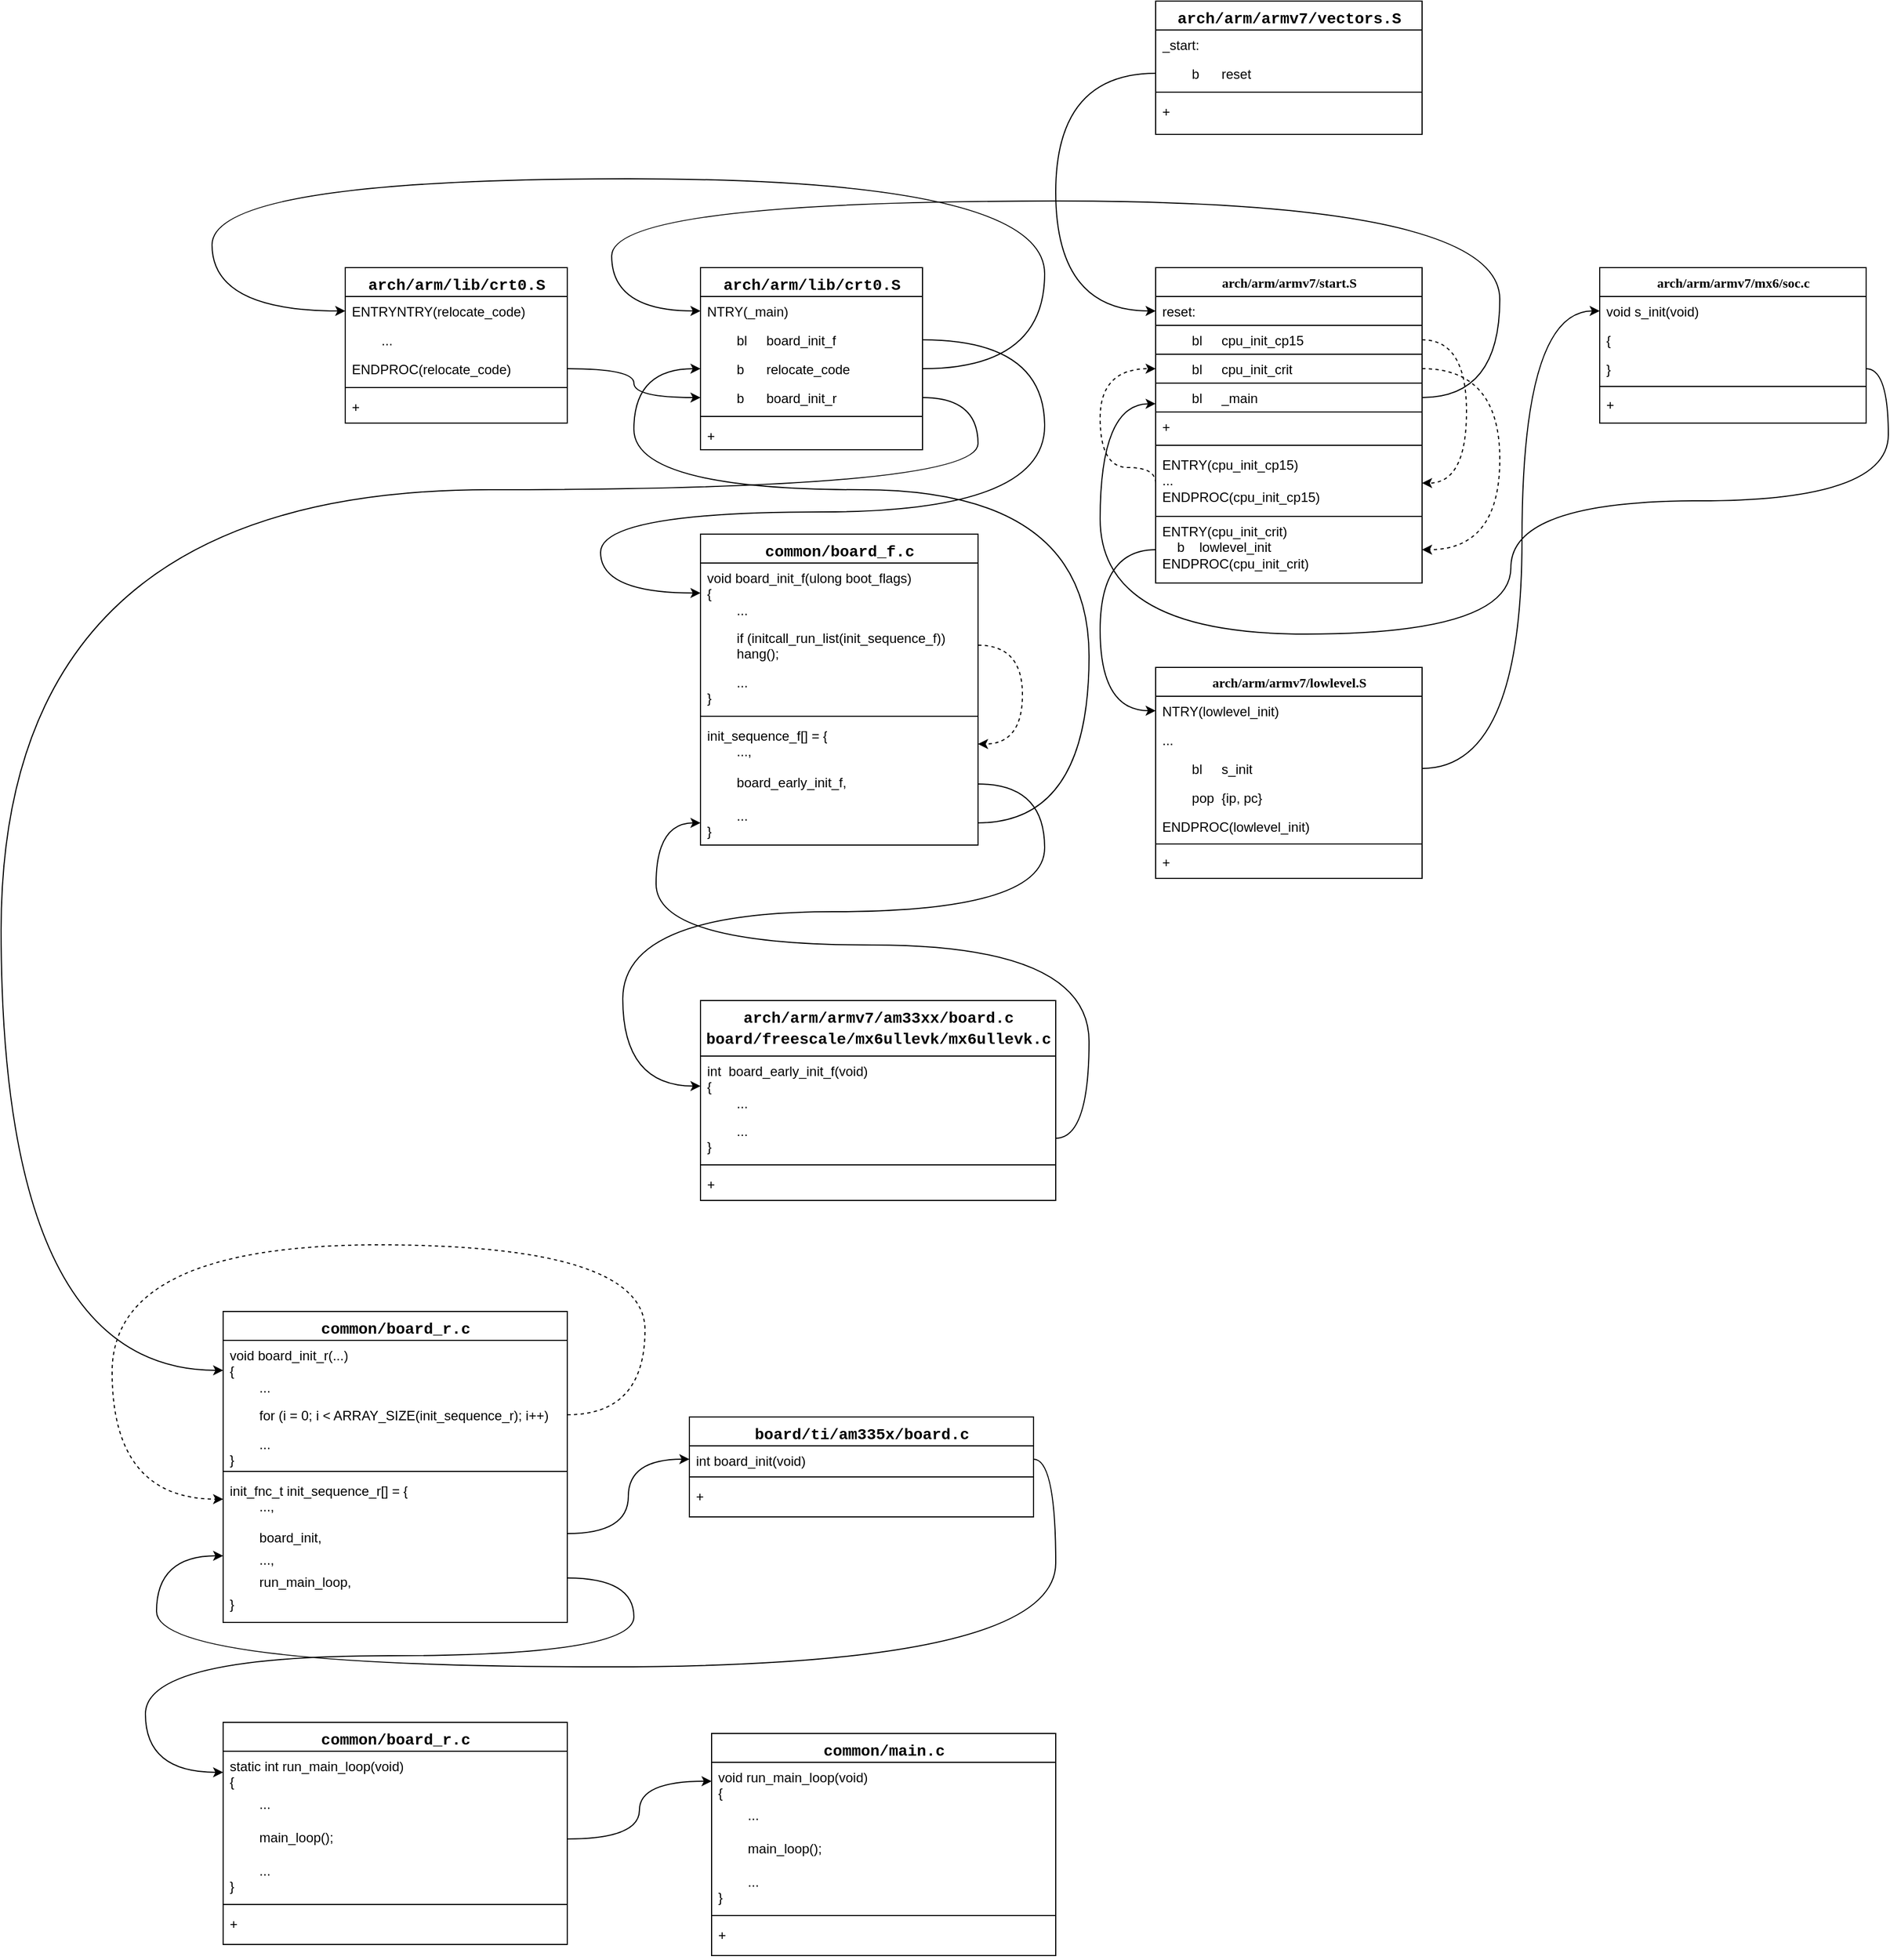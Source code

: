 <mxfile version="21.7.5" type="device">
  <diagram name="Page-1" id="9f46799a-70d6-7492-0946-bef42562c5a5">
    <mxGraphModel dx="4589" dy="3201" grid="1" gridSize="10" guides="1" tooltips="1" connect="1" arrows="1" fold="1" page="1" pageScale="1" pageWidth="1100" pageHeight="850" background="none" math="0" shadow="0">
      <root>
        <mxCell id="0" />
        <mxCell id="1" parent="0" />
        <mxCell id="78961159f06e98e8-17" value="&lt;div style=&quot;font-family: Consolas, &amp;quot;Courier New&amp;quot;, monospace; font-size: 14px; line-height: 19px;&quot;&gt;arch/arm/armv7/vectors.S&lt;br&gt;&lt;/div&gt;" style="swimlane;html=1;fontStyle=1;align=center;verticalAlign=top;childLayout=stackLayout;horizontal=1;startSize=26;horizontalStack=0;resizeParent=1;resizeLast=0;collapsible=1;marginBottom=0;swimlaneFillColor=#ffffff;rounded=0;shadow=0;comic=0;labelBackgroundColor=none;strokeWidth=1;fillColor=none;fontFamily=Verdana;fontSize=12" parent="1" vertex="1">
          <mxGeometry x="360" y="-200" width="240" height="120" as="geometry" />
        </mxCell>
        <mxCell id="78961159f06e98e8-21" value="&lt;span style=&quot;background-color: initial;&quot;&gt;_start:&lt;/span&gt;" style="text;html=1;strokeColor=none;fillColor=none;align=left;verticalAlign=top;spacingLeft=4;spacingRight=4;whiteSpace=wrap;overflow=hidden;rotatable=0;points=[[0,0.5],[1,0.5]];portConstraint=eastwest;" parent="78961159f06e98e8-17" vertex="1">
          <mxGeometry y="26" width="240" height="26" as="geometry" />
        </mxCell>
        <mxCell id="OkIVPzGSCBzqOPv4i_zc-1" value="&lt;span style=&quot;white-space: pre;&quot;&gt;&#x9;&lt;/span&gt;b&lt;span style=&quot;white-space: pre;&quot;&gt;&#x9;&lt;/span&gt;reset" style="text;html=1;strokeColor=none;fillColor=none;align=left;verticalAlign=top;spacingLeft=4;spacingRight=4;whiteSpace=wrap;overflow=hidden;rotatable=0;points=[[0,0.5],[1,0.5]];portConstraint=eastwest;" vertex="1" parent="78961159f06e98e8-17">
          <mxGeometry y="52" width="240" height="26" as="geometry" />
        </mxCell>
        <mxCell id="78961159f06e98e8-19" value="" style="line;html=1;strokeWidth=1;fillColor=none;align=left;verticalAlign=middle;spacingTop=-1;spacingLeft=3;spacingRight=3;rotatable=0;labelPosition=right;points=[];portConstraint=eastwest;" parent="78961159f06e98e8-17" vertex="1">
          <mxGeometry y="78" width="240" height="8" as="geometry" />
        </mxCell>
        <mxCell id="78961159f06e98e8-20" value="+" style="text;html=1;strokeColor=none;fillColor=none;align=left;verticalAlign=top;spacingLeft=4;spacingRight=4;whiteSpace=wrap;overflow=hidden;rotatable=0;points=[[0,0.5],[1,0.5]];portConstraint=eastwest;" parent="78961159f06e98e8-17" vertex="1">
          <mxGeometry y="86" width="240" height="26" as="geometry" />
        </mxCell>
        <mxCell id="78961159f06e98e8-30" value="arch/arm/armv7/start.S" style="swimlane;html=1;fontStyle=1;align=center;verticalAlign=top;childLayout=stackLayout;horizontal=1;startSize=26;horizontalStack=0;resizeParent=1;resizeLast=0;collapsible=1;marginBottom=0;swimlaneFillColor=#ffffff;rounded=0;shadow=0;comic=0;labelBackgroundColor=none;strokeWidth=1;fillColor=none;fontFamily=Verdana;fontSize=12" parent="1" vertex="1">
          <mxGeometry x="360" y="40" width="240" height="284" as="geometry" />
        </mxCell>
        <mxCell id="78961159f06e98e8-31" value="reset:" style="text;html=1;strokeColor=none;fillColor=none;align=left;verticalAlign=top;spacingLeft=4;spacingRight=4;whiteSpace=wrap;overflow=hidden;rotatable=0;points=[[0,0.5],[1,0.5]];portConstraint=eastwest;" parent="78961159f06e98e8-30" vertex="1">
          <mxGeometry y="26" width="240" height="26" as="geometry" />
        </mxCell>
        <mxCell id="OkIVPzGSCBzqOPv4i_zc-8" style="edgeStyle=orthogonalEdgeStyle;curved=1;rounded=0;orthogonalLoop=1;jettySize=auto;html=1;exitX=1;exitY=0.5;exitDx=0;exitDy=0;entryX=1;entryY=0.5;entryDx=0;entryDy=0;dashed=1;" edge="1" parent="78961159f06e98e8-30" source="78961159f06e98e8-32" target="78961159f06e98e8-39">
          <mxGeometry relative="1" as="geometry">
            <Array as="points">
              <mxPoint x="280" y="65" />
              <mxPoint x="280" y="194" />
            </Array>
          </mxGeometry>
        </mxCell>
        <mxCell id="78961159f06e98e8-32" value="&lt;span style=&quot;white-space: pre;&quot;&gt;&#x9;&lt;/span&gt;bl&lt;span style=&quot;white-space: pre;&quot;&gt;&#x9;&lt;/span&gt;cpu_init_cp15&lt;span style=&quot;&quot;&gt;&lt;span style=&quot;white-space: pre;&quot;&gt;&amp;nbsp;&amp;nbsp;&amp;nbsp;&amp;nbsp;&lt;/span&gt;&lt;/span&gt;&amp;nbsp; &amp;nbsp; " style="text;html=1;strokeColor=default;fillColor=none;align=left;verticalAlign=top;spacingLeft=4;spacingRight=4;whiteSpace=wrap;overflow=hidden;rotatable=0;points=[[0,0.5],[1,0.5]];portConstraint=eastwest;" parent="78961159f06e98e8-30" vertex="1">
          <mxGeometry y="52" width="240" height="26" as="geometry" />
        </mxCell>
        <mxCell id="OkIVPzGSCBzqOPv4i_zc-11" style="edgeStyle=orthogonalEdgeStyle;curved=1;rounded=0;orthogonalLoop=1;jettySize=auto;html=1;exitX=1;exitY=0.5;exitDx=0;exitDy=0;entryX=1;entryY=0.5;entryDx=0;entryDy=0;dashed=1;" edge="1" parent="78961159f06e98e8-30" source="78961159f06e98e8-33" target="78961159f06e98e8-40">
          <mxGeometry relative="1" as="geometry">
            <Array as="points">
              <mxPoint x="310" y="91" />
              <mxPoint x="310" y="254" />
            </Array>
          </mxGeometry>
        </mxCell>
        <mxCell id="78961159f06e98e8-33" value="&#x9;&lt;span style=&quot;white-space: pre;&quot;&gt;&#x9;&lt;/span&gt;bl&lt;span style=&quot;white-space: pre;&quot;&gt;&#x9;&lt;/span&gt;cpu_init_crit" style="text;html=1;strokeColor=default;fillColor=none;align=left;verticalAlign=top;spacingLeft=4;spacingRight=4;whiteSpace=wrap;overflow=hidden;rotatable=0;points=[[0,0.5],[1,0.5]];portConstraint=eastwest;" parent="78961159f06e98e8-30" vertex="1">
          <mxGeometry y="78" width="240" height="26" as="geometry" />
        </mxCell>
        <mxCell id="78961159f06e98e8-34" value="&lt;span style=&quot;white-space: pre;&quot;&gt;&#x9;&lt;/span&gt;bl&lt;span style=&quot;white-space: pre;&quot;&gt;&#x9;&lt;/span&gt;_main" style="text;html=1;strokeColor=default;fillColor=none;align=left;verticalAlign=top;spacingLeft=4;spacingRight=4;whiteSpace=wrap;overflow=hidden;rotatable=0;points=[[0,0.5],[1,0.5]];portConstraint=eastwest;" parent="78961159f06e98e8-30" vertex="1">
          <mxGeometry y="104" width="240" height="26" as="geometry" />
        </mxCell>
        <mxCell id="78961159f06e98e8-36" value="+&amp;nbsp;" style="text;html=1;strokeColor=none;fillColor=none;align=left;verticalAlign=top;spacingLeft=4;spacingRight=4;whiteSpace=wrap;overflow=hidden;rotatable=0;points=[[0,0.5],[1,0.5]];portConstraint=eastwest;" parent="78961159f06e98e8-30" vertex="1">
          <mxGeometry y="130" width="240" height="26" as="geometry" />
        </mxCell>
        <mxCell id="78961159f06e98e8-38" value="" style="line;html=1;strokeWidth=1;fillColor=none;align=left;verticalAlign=middle;spacingTop=-1;spacingLeft=3;spacingRight=3;rotatable=0;labelPosition=right;points=[];portConstraint=eastwest;" parent="78961159f06e98e8-30" vertex="1">
          <mxGeometry y="156" width="240" height="8" as="geometry" />
        </mxCell>
        <mxCell id="OkIVPzGSCBzqOPv4i_zc-10" style="edgeStyle=orthogonalEdgeStyle;curved=1;rounded=0;orthogonalLoop=1;jettySize=auto;html=1;entryX=0;entryY=0.5;entryDx=0;entryDy=0;dashed=1;exitX=0;exitY=0.5;exitDx=0;exitDy=0;" edge="1" parent="78961159f06e98e8-30" source="78961159f06e98e8-39" target="78961159f06e98e8-33">
          <mxGeometry relative="1" as="geometry">
            <Array as="points">
              <mxPoint y="180" />
              <mxPoint x="-50" y="180" />
              <mxPoint x="-50" y="91" />
            </Array>
          </mxGeometry>
        </mxCell>
        <mxCell id="78961159f06e98e8-39" value="ENTRY(cpu_init_cp15)&lt;br&gt;...&lt;br&gt;ENDPROC(cpu_init_cp15)" style="text;html=1;strokeColor=none;fillColor=none;align=left;verticalAlign=top;spacingLeft=4;spacingRight=4;whiteSpace=wrap;overflow=hidden;rotatable=0;points=[[0,0.5],[1,0.5]];portConstraint=eastwest;rounded=0;glass=0;shadow=0;" parent="78961159f06e98e8-30" vertex="1">
          <mxGeometry y="164" width="240" height="60" as="geometry" />
        </mxCell>
        <mxCell id="78961159f06e98e8-40" value="ENTRY(cpu_init_crit)&lt;br&gt;&lt;span style=&quot;&quot;&gt;&lt;span style=&quot;&quot;&gt;&amp;nbsp;&amp;nbsp;&amp;nbsp;&amp;nbsp;&lt;/span&gt;&lt;/span&gt;b&lt;span style=&quot;&quot;&gt;&lt;span style=&quot;&quot;&gt;&amp;nbsp;&amp;nbsp;&amp;nbsp;&amp;nbsp;&lt;/span&gt;&lt;/span&gt;lowlevel_init&lt;br style=&quot;border-color: var(--border-color);&quot;&gt;ENDPROC(cpu_init_crit)" style="text;html=1;strokeColor=default;fillColor=none;align=left;verticalAlign=top;spacingLeft=4;spacingRight=4;whiteSpace=wrap;overflow=hidden;rotatable=0;points=[[0,0.5],[1,0.5]];portConstraint=eastwest;" parent="78961159f06e98e8-30" vertex="1">
          <mxGeometry y="224" width="240" height="60" as="geometry" />
        </mxCell>
        <mxCell id="78961159f06e98e8-43" value="arch/arm/armv7/lowlevel.S" style="swimlane;html=1;fontStyle=1;align=center;verticalAlign=top;childLayout=stackLayout;horizontal=1;startSize=26;horizontalStack=0;resizeParent=1;resizeLast=0;collapsible=1;marginBottom=0;swimlaneFillColor=#ffffff;rounded=0;shadow=0;comic=0;labelBackgroundColor=none;strokeWidth=1;fillColor=none;fontFamily=Verdana;fontSize=12" parent="1" vertex="1">
          <mxGeometry x="360" y="400" width="240" height="190" as="geometry" />
        </mxCell>
        <mxCell id="78961159f06e98e8-45" value="NTRY(lowlevel_init)" style="text;html=1;strokeColor=none;fillColor=none;align=left;verticalAlign=top;spacingLeft=4;spacingRight=4;whiteSpace=wrap;overflow=hidden;rotatable=0;points=[[0,0.5],[1,0.5]];portConstraint=eastwest;" parent="78961159f06e98e8-43" vertex="1">
          <mxGeometry y="26" width="240" height="26" as="geometry" />
        </mxCell>
        <mxCell id="78961159f06e98e8-49" value="..." style="text;html=1;strokeColor=none;fillColor=none;align=left;verticalAlign=top;spacingLeft=4;spacingRight=4;whiteSpace=wrap;overflow=hidden;rotatable=0;points=[[0,0.5],[1,0.5]];portConstraint=eastwest;" parent="78961159f06e98e8-43" vertex="1">
          <mxGeometry y="52" width="240" height="26" as="geometry" />
        </mxCell>
        <mxCell id="OkIVPzGSCBzqOPv4i_zc-6" value="&lt;span style=&quot;white-space: pre;&quot;&gt;&#x9;&lt;/span&gt;bl&lt;span style=&quot;white-space: pre;&quot;&gt;&#x9;&lt;/span&gt;s_init" style="text;html=1;strokeColor=none;fillColor=none;align=left;verticalAlign=top;spacingLeft=4;spacingRight=4;whiteSpace=wrap;overflow=hidden;rotatable=0;points=[[0,0.5],[1,0.5]];portConstraint=eastwest;" vertex="1" parent="78961159f06e98e8-43">
          <mxGeometry y="78" width="240" height="26" as="geometry" />
        </mxCell>
        <mxCell id="OkIVPzGSCBzqOPv4i_zc-7" value="&lt;span style=&quot;white-space: pre;&quot;&gt;&#x9;&lt;/span&gt;pop&lt;span style=&quot;white-space: pre;&quot;&gt;&#x9;&lt;/span&gt;{ip, pc}" style="text;html=1;strokeColor=none;fillColor=none;align=left;verticalAlign=top;spacingLeft=4;spacingRight=4;whiteSpace=wrap;overflow=hidden;rotatable=0;points=[[0,0.5],[1,0.5]];portConstraint=eastwest;" vertex="1" parent="78961159f06e98e8-43">
          <mxGeometry y="104" width="240" height="26" as="geometry" />
        </mxCell>
        <mxCell id="78961159f06e98e8-50" value="ENDPROC(lowlevel_init)" style="text;html=1;strokeColor=none;fillColor=none;align=left;verticalAlign=top;spacingLeft=4;spacingRight=4;whiteSpace=wrap;overflow=hidden;rotatable=0;points=[[0,0.5],[1,0.5]];portConstraint=eastwest;" parent="78961159f06e98e8-43" vertex="1">
          <mxGeometry y="130" width="240" height="26" as="geometry" />
        </mxCell>
        <mxCell id="78961159f06e98e8-51" value="" style="line;html=1;strokeWidth=1;fillColor=none;align=left;verticalAlign=middle;spacingTop=-1;spacingLeft=3;spacingRight=3;rotatable=0;labelPosition=right;points=[];portConstraint=eastwest;" parent="78961159f06e98e8-43" vertex="1">
          <mxGeometry y="156" width="240" height="6" as="geometry" />
        </mxCell>
        <mxCell id="78961159f06e98e8-52" value="+&lt;br&gt;" style="text;html=1;strokeColor=none;fillColor=none;align=left;verticalAlign=top;spacingLeft=4;spacingRight=4;whiteSpace=wrap;overflow=hidden;rotatable=0;points=[[0,0.5],[1,0.5]];portConstraint=eastwest;" parent="78961159f06e98e8-43" vertex="1">
          <mxGeometry y="162" width="240" height="26" as="geometry" />
        </mxCell>
        <mxCell id="OkIVPzGSCBzqOPv4i_zc-12" style="edgeStyle=orthogonalEdgeStyle;rounded=0;orthogonalLoop=1;jettySize=auto;html=1;exitX=0;exitY=0.5;exitDx=0;exitDy=0;entryX=0;entryY=0.5;entryDx=0;entryDy=0;elbow=vertical;curved=1;" edge="1" parent="1" source="78961159f06e98e8-40" target="78961159f06e98e8-45">
          <mxGeometry relative="1" as="geometry">
            <Array as="points">
              <mxPoint x="310" y="294" />
              <mxPoint x="310" y="439" />
            </Array>
          </mxGeometry>
        </mxCell>
        <mxCell id="OkIVPzGSCBzqOPv4i_zc-13" value="arch/arm/armv7/mx6/soc.c" style="swimlane;html=1;fontStyle=1;align=center;verticalAlign=top;childLayout=stackLayout;horizontal=1;startSize=26;horizontalStack=0;resizeParent=1;resizeLast=0;collapsible=1;marginBottom=0;swimlaneFillColor=#ffffff;rounded=0;shadow=0;comic=0;labelBackgroundColor=none;strokeWidth=1;fillColor=none;fontFamily=Verdana;fontSize=12" vertex="1" parent="1">
          <mxGeometry x="760" y="40" width="240" height="140" as="geometry" />
        </mxCell>
        <mxCell id="OkIVPzGSCBzqOPv4i_zc-14" value="void s_init(void&lt;span style=&quot;background-color: initial;&quot;&gt;)&lt;/span&gt;" style="text;html=1;strokeColor=none;fillColor=none;align=left;verticalAlign=top;spacingLeft=4;spacingRight=4;whiteSpace=wrap;overflow=hidden;rotatable=0;points=[[0,0.5],[1,0.5]];portConstraint=eastwest;" vertex="1" parent="OkIVPzGSCBzqOPv4i_zc-13">
          <mxGeometry y="26" width="240" height="26" as="geometry" />
        </mxCell>
        <mxCell id="OkIVPzGSCBzqOPv4i_zc-15" value="{" style="text;html=1;strokeColor=none;fillColor=none;align=left;verticalAlign=top;spacingLeft=4;spacingRight=4;whiteSpace=wrap;overflow=hidden;rotatable=0;points=[[0,0.5],[1,0.5]];portConstraint=eastwest;" vertex="1" parent="OkIVPzGSCBzqOPv4i_zc-13">
          <mxGeometry y="52" width="240" height="26" as="geometry" />
        </mxCell>
        <mxCell id="OkIVPzGSCBzqOPv4i_zc-16" value="}" style="text;html=1;strokeColor=none;fillColor=none;align=left;verticalAlign=top;spacingLeft=4;spacingRight=4;whiteSpace=wrap;overflow=hidden;rotatable=0;points=[[0,0.5],[1,0.5]];portConstraint=eastwest;" vertex="1" parent="OkIVPzGSCBzqOPv4i_zc-13">
          <mxGeometry y="78" width="240" height="26" as="geometry" />
        </mxCell>
        <mxCell id="OkIVPzGSCBzqOPv4i_zc-19" value="" style="line;html=1;strokeWidth=1;fillColor=none;align=left;verticalAlign=middle;spacingTop=-1;spacingLeft=3;spacingRight=3;rotatable=0;labelPosition=right;points=[];portConstraint=eastwest;" vertex="1" parent="OkIVPzGSCBzqOPv4i_zc-13">
          <mxGeometry y="104" width="240" height="6" as="geometry" />
        </mxCell>
        <mxCell id="OkIVPzGSCBzqOPv4i_zc-20" value="+&lt;br&gt;" style="text;html=1;strokeColor=none;fillColor=none;align=left;verticalAlign=top;spacingLeft=4;spacingRight=4;whiteSpace=wrap;overflow=hidden;rotatable=0;points=[[0,0.5],[1,0.5]];portConstraint=eastwest;" vertex="1" parent="OkIVPzGSCBzqOPv4i_zc-13">
          <mxGeometry y="110" width="240" height="26" as="geometry" />
        </mxCell>
        <mxCell id="OkIVPzGSCBzqOPv4i_zc-21" style="edgeStyle=orthogonalEdgeStyle;curved=1;rounded=0;orthogonalLoop=1;jettySize=auto;html=1;exitX=1;exitY=0.5;exitDx=0;exitDy=0;entryX=0;entryY=0.5;entryDx=0;entryDy=0;" edge="1" parent="1" source="OkIVPzGSCBzqOPv4i_zc-6" target="OkIVPzGSCBzqOPv4i_zc-14">
          <mxGeometry relative="1" as="geometry">
            <Array as="points">
              <mxPoint x="690" y="491" />
              <mxPoint x="690" y="79" />
            </Array>
          </mxGeometry>
        </mxCell>
        <mxCell id="OkIVPzGSCBzqOPv4i_zc-25" value="&lt;div style=&quot;font-family: Consolas, &amp;quot;Courier New&amp;quot;, monospace; font-size: 14px; line-height: 19px;&quot;&gt;arch/arm/lib/crt0.S&lt;/div&gt;" style="swimlane;html=1;fontStyle=1;align=center;verticalAlign=top;childLayout=stackLayout;horizontal=1;startSize=26;horizontalStack=0;resizeParent=1;resizeLast=0;collapsible=1;marginBottom=0;swimlaneFillColor=#ffffff;rounded=0;shadow=0;comic=0;labelBackgroundColor=none;strokeWidth=1;fillColor=none;fontFamily=Verdana;fontSize=12" vertex="1" parent="1">
          <mxGeometry x="-50" y="40" width="200" height="164" as="geometry" />
        </mxCell>
        <mxCell id="OkIVPzGSCBzqOPv4i_zc-26" value="NTRY(_main)" style="text;html=1;strokeColor=none;fillColor=none;align=left;verticalAlign=top;spacingLeft=4;spacingRight=4;whiteSpace=wrap;overflow=hidden;rotatable=0;points=[[0,0.5],[1,0.5]];portConstraint=eastwest;" vertex="1" parent="OkIVPzGSCBzqOPv4i_zc-25">
          <mxGeometry y="26" width="200" height="26" as="geometry" />
        </mxCell>
        <mxCell id="OkIVPzGSCBzqOPv4i_zc-43" value="&lt;span style=&quot;white-space: pre;&quot;&gt;&#x9;&lt;/span&gt;bl&lt;span style=&quot;white-space: pre;&quot;&gt;&#x9;&lt;/span&gt;board_init_f" style="text;html=1;strokeColor=none;fillColor=none;align=left;verticalAlign=top;spacingLeft=4;spacingRight=4;whiteSpace=wrap;overflow=hidden;rotatable=0;points=[[0,0.5],[1,0.5]];portConstraint=eastwest;" vertex="1" parent="OkIVPzGSCBzqOPv4i_zc-25">
          <mxGeometry y="52" width="200" height="26" as="geometry" />
        </mxCell>
        <mxCell id="OkIVPzGSCBzqOPv4i_zc-27" value="&lt;span style=&quot;white-space: pre;&quot;&gt;&#x9;&lt;/span&gt;b&lt;span style=&quot;white-space: pre;&quot;&gt;&#x9;&lt;/span&gt;relocate_code" style="text;html=1;strokeColor=none;fillColor=none;align=left;verticalAlign=top;spacingLeft=4;spacingRight=4;whiteSpace=wrap;overflow=hidden;rotatable=0;points=[[0,0.5],[1,0.5]];portConstraint=eastwest;" vertex="1" parent="OkIVPzGSCBzqOPv4i_zc-25">
          <mxGeometry y="78" width="200" height="26" as="geometry" />
        </mxCell>
        <mxCell id="OkIVPzGSCBzqOPv4i_zc-60" value="&lt;span style=&quot;white-space: pre;&quot;&gt;&#x9;&lt;/span&gt;b&lt;span style=&quot;white-space: pre;&quot;&gt;&#x9;&lt;/span&gt;board_init_r" style="text;html=1;strokeColor=none;fillColor=none;align=left;verticalAlign=top;spacingLeft=4;spacingRight=4;whiteSpace=wrap;overflow=hidden;rotatable=0;points=[[0,0.5],[1,0.5]];portConstraint=eastwest;" vertex="1" parent="OkIVPzGSCBzqOPv4i_zc-25">
          <mxGeometry y="104" width="200" height="26" as="geometry" />
        </mxCell>
        <mxCell id="OkIVPzGSCBzqOPv4i_zc-28" value="" style="line;html=1;strokeWidth=1;fillColor=none;align=left;verticalAlign=middle;spacingTop=-1;spacingLeft=3;spacingRight=3;rotatable=0;labelPosition=right;points=[];portConstraint=eastwest;" vertex="1" parent="OkIVPzGSCBzqOPv4i_zc-25">
          <mxGeometry y="130" width="200" height="8" as="geometry" />
        </mxCell>
        <mxCell id="OkIVPzGSCBzqOPv4i_zc-29" value="+" style="text;html=1;strokeColor=none;fillColor=none;align=left;verticalAlign=top;spacingLeft=4;spacingRight=4;whiteSpace=wrap;overflow=hidden;rotatable=0;points=[[0,0.5],[1,0.5]];portConstraint=eastwest;" vertex="1" parent="OkIVPzGSCBzqOPv4i_zc-25">
          <mxGeometry y="138" width="200" height="26" as="geometry" />
        </mxCell>
        <mxCell id="OkIVPzGSCBzqOPv4i_zc-30" style="edgeStyle=orthogonalEdgeStyle;curved=1;rounded=0;orthogonalLoop=1;jettySize=auto;html=1;exitX=0;exitY=0.5;exitDx=0;exitDy=0;entryX=0;entryY=0.5;entryDx=0;entryDy=0;" edge="1" parent="1" source="OkIVPzGSCBzqOPv4i_zc-1" target="78961159f06e98e8-31">
          <mxGeometry relative="1" as="geometry">
            <Array as="points">
              <mxPoint x="270" y="-135" />
              <mxPoint x="270" y="79" />
            </Array>
          </mxGeometry>
        </mxCell>
        <mxCell id="OkIVPzGSCBzqOPv4i_zc-32" value="&lt;div style=&quot;font-family: Consolas, &amp;quot;Courier New&amp;quot;, monospace; font-size: 14px; line-height: 19px;&quot;&gt;common/board_f.c&lt;/div&gt;" style="swimlane;html=1;fontStyle=1;align=center;verticalAlign=top;childLayout=stackLayout;horizontal=1;startSize=26;horizontalStack=0;resizeParent=1;resizeLast=0;collapsible=1;marginBottom=0;swimlaneFillColor=#ffffff;rounded=0;shadow=0;comic=0;labelBackgroundColor=none;strokeWidth=1;fillColor=none;fontFamily=Verdana;fontSize=12" vertex="1" parent="1">
          <mxGeometry x="-50" y="280" width="250" height="280" as="geometry" />
        </mxCell>
        <mxCell id="OkIVPzGSCBzqOPv4i_zc-33" value="void board_init_f(ulong boot_flags)&lt;br&gt;{&lt;br&gt;&lt;span style=&quot;white-space: pre;&quot;&gt;&#x9;&lt;/span&gt;..." style="text;html=1;strokeColor=none;fillColor=none;align=left;verticalAlign=top;spacingLeft=4;spacingRight=4;whiteSpace=wrap;overflow=hidden;rotatable=0;points=[[0,0.5],[1,0.5]];portConstraint=eastwest;" vertex="1" parent="OkIVPzGSCBzqOPv4i_zc-32">
          <mxGeometry y="26" width="250" height="54" as="geometry" />
        </mxCell>
        <mxCell id="OkIVPzGSCBzqOPv4i_zc-42" style="edgeStyle=orthogonalEdgeStyle;curved=1;rounded=0;orthogonalLoop=1;jettySize=auto;html=1;exitX=1;exitY=0.5;exitDx=0;exitDy=0;entryX=1;entryY=0.5;entryDx=0;entryDy=0;dashed=1;" edge="1" parent="OkIVPzGSCBzqOPv4i_zc-32" source="OkIVPzGSCBzqOPv4i_zc-38" target="OkIVPzGSCBzqOPv4i_zc-40">
          <mxGeometry relative="1" as="geometry">
            <Array as="points">
              <mxPoint x="290" y="100" />
              <mxPoint x="290" y="189" />
            </Array>
          </mxGeometry>
        </mxCell>
        <mxCell id="OkIVPzGSCBzqOPv4i_zc-38" value="&lt;span style=&quot;&quot;&gt;&lt;span style=&quot;white-space: pre;&quot;&gt;&#x9;&lt;/span&gt;if (initcall_run_list(init_sequence_f))&lt;br&gt;&lt;/span&gt;&lt;span style=&quot;white-space: pre;&quot;&gt;&#x9;&lt;/span&gt;hang();" style="text;html=1;strokeColor=none;fillColor=none;align=left;verticalAlign=top;spacingLeft=4;spacingRight=4;whiteSpace=wrap;overflow=hidden;rotatable=0;points=[[0,0.5],[1,0.5]];portConstraint=eastwest;" vertex="1" parent="OkIVPzGSCBzqOPv4i_zc-32">
          <mxGeometry y="80" width="250" height="40" as="geometry" />
        </mxCell>
        <mxCell id="OkIVPzGSCBzqOPv4i_zc-34" value="&lt;span style=&quot;white-space: pre;&quot;&gt;&#x9;&lt;/span&gt;...&lt;br&gt;}" style="text;html=1;strokeColor=none;fillColor=none;align=left;verticalAlign=top;spacingLeft=4;spacingRight=4;whiteSpace=wrap;overflow=hidden;rotatable=0;points=[[0,0.5],[1,0.5]];portConstraint=eastwest;" vertex="1" parent="OkIVPzGSCBzqOPv4i_zc-32">
          <mxGeometry y="120" width="250" height="40" as="geometry" />
        </mxCell>
        <mxCell id="OkIVPzGSCBzqOPv4i_zc-35" value="" style="line;html=1;strokeWidth=1;fillColor=none;align=left;verticalAlign=middle;spacingTop=-1;spacingLeft=3;spacingRight=3;rotatable=0;labelPosition=right;points=[];portConstraint=eastwest;" vertex="1" parent="OkIVPzGSCBzqOPv4i_zc-32">
          <mxGeometry y="160" width="250" height="8" as="geometry" />
        </mxCell>
        <mxCell id="OkIVPzGSCBzqOPv4i_zc-40" value="init_sequence_f[] = {&lt;br&gt;&lt;span style=&quot;white-space: pre;&quot;&gt;&#x9;&lt;/span&gt;...," style="text;html=1;strokeColor=none;fillColor=none;align=left;verticalAlign=top;spacingLeft=4;spacingRight=4;whiteSpace=wrap;overflow=hidden;rotatable=0;points=[[0,0.5],[1,0.5]];portConstraint=eastwest;" vertex="1" parent="OkIVPzGSCBzqOPv4i_zc-32">
          <mxGeometry y="168" width="250" height="42" as="geometry" />
        </mxCell>
        <mxCell id="OkIVPzGSCBzqOPv4i_zc-36" value="&lt;span style=&quot;white-space: pre;&quot;&gt;&#x9;&lt;/span&gt;board_early_init_f," style="text;html=1;strokeColor=none;fillColor=none;align=left;verticalAlign=top;spacingLeft=4;spacingRight=4;whiteSpace=wrap;overflow=hidden;rotatable=0;points=[[0,0.5],[1,0.5]];portConstraint=eastwest;" vertex="1" parent="OkIVPzGSCBzqOPv4i_zc-32">
          <mxGeometry y="210" width="250" height="30" as="geometry" />
        </mxCell>
        <mxCell id="OkIVPzGSCBzqOPv4i_zc-41" value="&lt;span style=&quot;white-space: pre;&quot;&gt;&#x9;&lt;/span&gt;...&lt;br&gt;}" style="text;html=1;strokeColor=none;fillColor=none;align=left;verticalAlign=top;spacingLeft=4;spacingRight=4;whiteSpace=wrap;overflow=hidden;rotatable=0;points=[[0,0.5],[1,0.5]];portConstraint=eastwest;" vertex="1" parent="OkIVPzGSCBzqOPv4i_zc-32">
          <mxGeometry y="240" width="250" height="40" as="geometry" />
        </mxCell>
        <mxCell id="OkIVPzGSCBzqOPv4i_zc-46" value="&lt;div style=&quot;font-family: Consolas, &amp;quot;Courier New&amp;quot;, monospace; font-size: 14px; line-height: 19px;&quot;&gt;arch/arm/armv7/am33xx/board.c&lt;br&gt;&lt;/div&gt;&lt;div style=&quot;font-family: Consolas, &amp;quot;Courier New&amp;quot;, monospace; font-size: 14px; line-height: 19px;&quot;&gt;board/freescale/mx6ullevk/mx6ullevk.c&lt;/div&gt;" style="swimlane;html=1;fontStyle=1;align=center;verticalAlign=top;childLayout=stackLayout;horizontal=1;startSize=50;horizontalStack=0;resizeParent=1;resizeLast=0;collapsible=1;marginBottom=0;swimlaneFillColor=#ffffff;rounded=0;shadow=0;comic=0;labelBackgroundColor=none;strokeWidth=1;fillColor=none;fontFamily=Verdana;fontSize=12" vertex="1" parent="1">
          <mxGeometry x="-50" y="700" width="320" height="180" as="geometry" />
        </mxCell>
        <mxCell id="OkIVPzGSCBzqOPv4i_zc-47" value="int&amp;nbsp;&#x9;board_early_init_f(void)&lt;br&gt;{&lt;br&gt;&lt;span style=&quot;&quot;&gt;&lt;span style=&quot;white-space: pre;&quot;&gt;&amp;nbsp;&lt;span style=&quot;white-space: pre;&quot;&gt;&#x9;&lt;/span&gt;&lt;/span&gt;&lt;/span&gt;..." style="text;html=1;strokeColor=none;fillColor=none;align=left;verticalAlign=top;spacingLeft=4;spacingRight=4;whiteSpace=wrap;overflow=hidden;rotatable=0;points=[[0,0.5],[1,0.5]];portConstraint=eastwest;" vertex="1" parent="OkIVPzGSCBzqOPv4i_zc-46">
          <mxGeometry y="50" width="320" height="54" as="geometry" />
        </mxCell>
        <mxCell id="OkIVPzGSCBzqOPv4i_zc-50" value="&lt;span style=&quot;white-space: pre;&quot;&gt;&#x9;&lt;/span&gt;...&lt;br&gt;}" style="text;html=1;strokeColor=none;fillColor=none;align=left;verticalAlign=top;spacingLeft=4;spacingRight=4;whiteSpace=wrap;overflow=hidden;rotatable=0;points=[[0,0.5],[1,0.5]];portConstraint=eastwest;" vertex="1" parent="OkIVPzGSCBzqOPv4i_zc-46">
          <mxGeometry y="104" width="320" height="40" as="geometry" />
        </mxCell>
        <mxCell id="OkIVPzGSCBzqOPv4i_zc-51" value="" style="line;html=1;strokeWidth=1;fillColor=none;align=left;verticalAlign=middle;spacingTop=-1;spacingLeft=3;spacingRight=3;rotatable=0;labelPosition=right;points=[];portConstraint=eastwest;" vertex="1" parent="OkIVPzGSCBzqOPv4i_zc-46">
          <mxGeometry y="144" width="320" height="8" as="geometry" />
        </mxCell>
        <mxCell id="OkIVPzGSCBzqOPv4i_zc-52" value="+" style="text;html=1;strokeColor=none;fillColor=none;align=left;verticalAlign=top;spacingLeft=4;spacingRight=4;whiteSpace=wrap;overflow=hidden;rotatable=0;points=[[0,0.5],[1,0.5]];portConstraint=eastwest;" vertex="1" parent="OkIVPzGSCBzqOPv4i_zc-46">
          <mxGeometry y="152" width="320" height="28" as="geometry" />
        </mxCell>
        <mxCell id="OkIVPzGSCBzqOPv4i_zc-61" value="&lt;div style=&quot;font-family: Consolas, &amp;quot;Courier New&amp;quot;, monospace; font-size: 14px; line-height: 19px;&quot;&gt;arch/arm/lib/crt0.S&lt;/div&gt;" style="swimlane;html=1;fontStyle=1;align=center;verticalAlign=top;childLayout=stackLayout;horizontal=1;startSize=26;horizontalStack=0;resizeParent=1;resizeLast=0;collapsible=1;marginBottom=0;swimlaneFillColor=#ffffff;rounded=0;shadow=0;comic=0;labelBackgroundColor=none;strokeWidth=1;fillColor=none;fontFamily=Verdana;fontSize=12" vertex="1" parent="1">
          <mxGeometry x="-370" y="40" width="200" height="140" as="geometry" />
        </mxCell>
        <mxCell id="OkIVPzGSCBzqOPv4i_zc-62" value="ENTRYNTRY(relocate_code)" style="text;html=1;strokeColor=none;fillColor=none;align=left;verticalAlign=top;spacingLeft=4;spacingRight=4;whiteSpace=wrap;overflow=hidden;rotatable=0;points=[[0,0.5],[1,0.5]];portConstraint=eastwest;" vertex="1" parent="OkIVPzGSCBzqOPv4i_zc-61">
          <mxGeometry y="26" width="200" height="26" as="geometry" />
        </mxCell>
        <mxCell id="OkIVPzGSCBzqOPv4i_zc-63" value="&lt;span style=&quot;white-space: pre;&quot;&gt;&#x9;&lt;/span&gt;..." style="text;html=1;strokeColor=none;fillColor=none;align=left;verticalAlign=top;spacingLeft=4;spacingRight=4;whiteSpace=wrap;overflow=hidden;rotatable=0;points=[[0,0.5],[1,0.5]];portConstraint=eastwest;" vertex="1" parent="OkIVPzGSCBzqOPv4i_zc-61">
          <mxGeometry y="52" width="200" height="26" as="geometry" />
        </mxCell>
        <mxCell id="OkIVPzGSCBzqOPv4i_zc-65" value="ENDPROC(relocate_code)" style="text;html=1;strokeColor=none;fillColor=none;align=left;verticalAlign=top;spacingLeft=4;spacingRight=4;whiteSpace=wrap;overflow=hidden;rotatable=0;points=[[0,0.5],[1,0.5]];portConstraint=eastwest;" vertex="1" parent="OkIVPzGSCBzqOPv4i_zc-61">
          <mxGeometry y="78" width="200" height="26" as="geometry" />
        </mxCell>
        <mxCell id="OkIVPzGSCBzqOPv4i_zc-66" value="" style="line;html=1;strokeWidth=1;fillColor=none;align=left;verticalAlign=middle;spacingTop=-1;spacingLeft=3;spacingRight=3;rotatable=0;labelPosition=right;points=[];portConstraint=eastwest;" vertex="1" parent="OkIVPzGSCBzqOPv4i_zc-61">
          <mxGeometry y="104" width="200" height="8" as="geometry" />
        </mxCell>
        <mxCell id="OkIVPzGSCBzqOPv4i_zc-67" value="+" style="text;html=1;strokeColor=none;fillColor=none;align=left;verticalAlign=top;spacingLeft=4;spacingRight=4;whiteSpace=wrap;overflow=hidden;rotatable=0;points=[[0,0.5],[1,0.5]];portConstraint=eastwest;" vertex="1" parent="OkIVPzGSCBzqOPv4i_zc-61">
          <mxGeometry y="112" width="200" height="26" as="geometry" />
        </mxCell>
        <mxCell id="OkIVPzGSCBzqOPv4i_zc-69" style="edgeStyle=orthogonalEdgeStyle;curved=1;rounded=0;orthogonalLoop=1;jettySize=auto;html=1;exitX=1;exitY=0.5;exitDx=0;exitDy=0;entryX=0;entryY=0.5;entryDx=0;entryDy=0;" edge="1" parent="1" source="OkIVPzGSCBzqOPv4i_zc-65" target="OkIVPzGSCBzqOPv4i_zc-60">
          <mxGeometry relative="1" as="geometry" />
        </mxCell>
        <mxCell id="OkIVPzGSCBzqOPv4i_zc-70" style="edgeStyle=orthogonalEdgeStyle;curved=1;rounded=0;orthogonalLoop=1;jettySize=auto;html=1;exitX=1;exitY=0.5;exitDx=0;exitDy=0;entryX=0;entryY=0.5;entryDx=0;entryDy=0;" edge="1" parent="1" source="OkIVPzGSCBzqOPv4i_zc-36" target="OkIVPzGSCBzqOPv4i_zc-47">
          <mxGeometry relative="1" as="geometry">
            <Array as="points">
              <mxPoint x="260" y="505" />
              <mxPoint x="260" y="620" />
              <mxPoint x="-120" y="620" />
              <mxPoint x="-120" y="777" />
            </Array>
          </mxGeometry>
        </mxCell>
        <mxCell id="OkIVPzGSCBzqOPv4i_zc-71" style="edgeStyle=orthogonalEdgeStyle;curved=1;rounded=0;orthogonalLoop=1;jettySize=auto;html=1;exitX=1;exitY=0.5;exitDx=0;exitDy=0;entryX=0;entryY=0.5;entryDx=0;entryDy=0;" edge="1" parent="1" source="OkIVPzGSCBzqOPv4i_zc-50" target="OkIVPzGSCBzqOPv4i_zc-41">
          <mxGeometry relative="1" as="geometry">
            <Array as="points">
              <mxPoint x="300" y="824" />
              <mxPoint x="300" y="650" />
              <mxPoint x="-90" y="650" />
              <mxPoint x="-90" y="540" />
            </Array>
          </mxGeometry>
        </mxCell>
        <mxCell id="OkIVPzGSCBzqOPv4i_zc-72" style="edgeStyle=orthogonalEdgeStyle;curved=1;rounded=0;orthogonalLoop=1;jettySize=auto;html=1;exitX=1;exitY=0.5;exitDx=0;exitDy=0;entryX=0;entryY=0.5;entryDx=0;entryDy=0;" edge="1" parent="1" source="OkIVPzGSCBzqOPv4i_zc-41" target="OkIVPzGSCBzqOPv4i_zc-27">
          <mxGeometry relative="1" as="geometry">
            <Array as="points">
              <mxPoint x="300" y="540" />
              <mxPoint x="300" y="240" />
              <mxPoint x="-110" y="240" />
              <mxPoint x="-110" y="131" />
            </Array>
          </mxGeometry>
        </mxCell>
        <mxCell id="OkIVPzGSCBzqOPv4i_zc-73" style="edgeStyle=orthogonalEdgeStyle;curved=1;rounded=0;orthogonalLoop=1;jettySize=auto;html=1;exitX=1;exitY=0.5;exitDx=0;exitDy=0;entryX=0;entryY=0.5;entryDx=0;entryDy=0;" edge="1" parent="1" source="OkIVPzGSCBzqOPv4i_zc-27" target="OkIVPzGSCBzqOPv4i_zc-62">
          <mxGeometry relative="1" as="geometry">
            <Array as="points">
              <mxPoint x="260" y="131" />
              <mxPoint x="260" y="-40" />
              <mxPoint x="-490" y="-40" />
              <mxPoint x="-490" y="79" />
            </Array>
          </mxGeometry>
        </mxCell>
        <mxCell id="OkIVPzGSCBzqOPv4i_zc-74" style="edgeStyle=orthogonalEdgeStyle;curved=1;rounded=0;orthogonalLoop=1;jettySize=auto;html=1;exitX=1;exitY=0.5;exitDx=0;exitDy=0;entryX=0;entryY=0.716;entryDx=0;entryDy=0;entryPerimeter=0;" edge="1" parent="1" source="OkIVPzGSCBzqOPv4i_zc-16" target="78961159f06e98e8-34">
          <mxGeometry relative="1" as="geometry">
            <Array as="points">
              <mxPoint x="1020" y="131" />
              <mxPoint x="1020" y="250" />
              <mxPoint x="680" y="250" />
              <mxPoint x="680" y="370" />
              <mxPoint x="310" y="370" />
              <mxPoint x="310" y="163" />
            </Array>
          </mxGeometry>
        </mxCell>
        <mxCell id="OkIVPzGSCBzqOPv4i_zc-76" style="edgeStyle=orthogonalEdgeStyle;curved=1;rounded=0;orthogonalLoop=1;jettySize=auto;html=1;exitX=1;exitY=0.5;exitDx=0;exitDy=0;entryX=0;entryY=0.5;entryDx=0;entryDy=0;" edge="1" parent="1" source="78961159f06e98e8-34" target="OkIVPzGSCBzqOPv4i_zc-26">
          <mxGeometry relative="1" as="geometry">
            <Array as="points">
              <mxPoint x="670" y="157" />
              <mxPoint x="670" y="-20" />
              <mxPoint x="-130" y="-20" />
              <mxPoint x="-130" y="79" />
            </Array>
          </mxGeometry>
        </mxCell>
        <mxCell id="OkIVPzGSCBzqOPv4i_zc-77" style="edgeStyle=orthogonalEdgeStyle;curved=1;rounded=0;orthogonalLoop=1;jettySize=auto;html=1;exitX=1;exitY=0.5;exitDx=0;exitDy=0;entryX=0;entryY=0.5;entryDx=0;entryDy=0;" edge="1" parent="1" source="OkIVPzGSCBzqOPv4i_zc-43" target="OkIVPzGSCBzqOPv4i_zc-33">
          <mxGeometry relative="1" as="geometry">
            <Array as="points">
              <mxPoint x="260" y="105" />
              <mxPoint x="260" y="260" />
              <mxPoint x="-140" y="260" />
              <mxPoint x="-140" y="333" />
            </Array>
          </mxGeometry>
        </mxCell>
        <mxCell id="OkIVPzGSCBzqOPv4i_zc-79" value="&lt;div style=&quot;font-family: Consolas, &amp;quot;Courier New&amp;quot;, monospace; font-size: 14px; line-height: 19px;&quot;&gt;common/board_r.c&lt;/div&gt;" style="swimlane;html=1;fontStyle=1;align=center;verticalAlign=top;childLayout=stackLayout;horizontal=1;startSize=26;horizontalStack=0;resizeParent=1;resizeLast=0;collapsible=1;marginBottom=0;swimlaneFillColor=#ffffff;rounded=0;shadow=0;comic=0;labelBackgroundColor=none;strokeWidth=1;fillColor=none;fontFamily=Verdana;fontSize=12" vertex="1" parent="1">
          <mxGeometry x="-480" y="980" width="310" height="280" as="geometry" />
        </mxCell>
        <mxCell id="OkIVPzGSCBzqOPv4i_zc-80" value="void board_init_r(...)&lt;br&gt;{&lt;br&gt;&lt;span style=&quot;white-space: pre;&quot;&gt;&#x9;&lt;/span&gt;..." style="text;html=1;strokeColor=none;fillColor=none;align=left;verticalAlign=top;spacingLeft=4;spacingRight=4;whiteSpace=wrap;overflow=hidden;rotatable=0;points=[[0,0.5],[1,0.5]];portConstraint=eastwest;" vertex="1" parent="OkIVPzGSCBzqOPv4i_zc-79">
          <mxGeometry y="26" width="310" height="54" as="geometry" />
        </mxCell>
        <mxCell id="OkIVPzGSCBzqOPv4i_zc-92" style="edgeStyle=orthogonalEdgeStyle;curved=1;rounded=0;orthogonalLoop=1;jettySize=auto;html=1;exitX=1;exitY=0.5;exitDx=0;exitDy=0;entryX=0;entryY=0.5;entryDx=0;entryDy=0;dashed=1;" edge="1" parent="OkIVPzGSCBzqOPv4i_zc-79" source="OkIVPzGSCBzqOPv4i_zc-81" target="OkIVPzGSCBzqOPv4i_zc-84">
          <mxGeometry relative="1" as="geometry">
            <Array as="points">
              <mxPoint x="380" y="93" />
              <mxPoint x="380" y="-60" />
              <mxPoint x="-100" y="-60" />
              <mxPoint x="-100" y="169" />
            </Array>
          </mxGeometry>
        </mxCell>
        <mxCell id="OkIVPzGSCBzqOPv4i_zc-81" value="&lt;span style=&quot;white-space: pre;&quot;&gt;&#x9;&lt;/span&gt;for (i = 0; i &amp;lt; ARRAY_SIZE(init_sequence_r); i++)" style="text;html=1;strokeColor=none;fillColor=none;align=left;verticalAlign=top;spacingLeft=4;spacingRight=4;whiteSpace=wrap;overflow=hidden;rotatable=0;points=[[0,0.5],[1,0.5]];portConstraint=eastwest;" vertex="1" parent="OkIVPzGSCBzqOPv4i_zc-79">
          <mxGeometry y="80" width="310" height="26" as="geometry" />
        </mxCell>
        <mxCell id="OkIVPzGSCBzqOPv4i_zc-82" value="&lt;span style=&quot;white-space: pre;&quot;&gt;&#x9;&lt;/span&gt;...&lt;br&gt;}" style="text;html=1;strokeColor=none;fillColor=none;align=left;verticalAlign=top;spacingLeft=4;spacingRight=4;whiteSpace=wrap;overflow=hidden;rotatable=0;points=[[0,0.5],[1,0.5]];portConstraint=eastwest;" vertex="1" parent="OkIVPzGSCBzqOPv4i_zc-79">
          <mxGeometry y="106" width="310" height="34" as="geometry" />
        </mxCell>
        <mxCell id="OkIVPzGSCBzqOPv4i_zc-83" value="" style="line;html=1;strokeWidth=1;fillColor=none;align=left;verticalAlign=middle;spacingTop=-1;spacingLeft=3;spacingRight=3;rotatable=0;labelPosition=right;points=[];portConstraint=eastwest;" vertex="1" parent="OkIVPzGSCBzqOPv4i_zc-79">
          <mxGeometry y="140" width="310" height="8" as="geometry" />
        </mxCell>
        <mxCell id="OkIVPzGSCBzqOPv4i_zc-84" value="init_fnc_t init_sequence_r[] = {&lt;br&gt;&lt;span style=&quot;white-space: pre;&quot;&gt;&#x9;&lt;/span&gt;...," style="text;html=1;strokeColor=none;fillColor=none;align=left;verticalAlign=top;spacingLeft=4;spacingRight=4;whiteSpace=wrap;overflow=hidden;rotatable=0;points=[[0,0.5],[1,0.5]];portConstraint=eastwest;" vertex="1" parent="OkIVPzGSCBzqOPv4i_zc-79">
          <mxGeometry y="148" width="310" height="42" as="geometry" />
        </mxCell>
        <mxCell id="OkIVPzGSCBzqOPv4i_zc-85" value="&lt;span style=&quot;white-space: pre;&quot;&gt;&#x9;&lt;/span&gt;board_init," style="text;html=1;strokeColor=none;fillColor=none;align=left;verticalAlign=top;spacingLeft=4;spacingRight=4;whiteSpace=wrap;overflow=hidden;rotatable=0;points=[[0,0.5],[1,0.5]];portConstraint=eastwest;" vertex="1" parent="OkIVPzGSCBzqOPv4i_zc-79">
          <mxGeometry y="190" width="310" height="20" as="geometry" />
        </mxCell>
        <mxCell id="OkIVPzGSCBzqOPv4i_zc-86" value="&lt;span style=&quot;white-space: pre;&quot;&gt;&#x9;&lt;/span&gt;...," style="text;html=1;strokeColor=none;fillColor=none;align=left;verticalAlign=top;spacingLeft=4;spacingRight=4;whiteSpace=wrap;overflow=hidden;rotatable=0;points=[[0,0.5],[1,0.5]];portConstraint=eastwest;" vertex="1" parent="OkIVPzGSCBzqOPv4i_zc-79">
          <mxGeometry y="210" width="310" height="20" as="geometry" />
        </mxCell>
        <mxCell id="OkIVPzGSCBzqOPv4i_zc-87" value="&lt;span style=&quot;white-space: pre;&quot;&gt;&#x9;&lt;/span&gt;run_main_loop," style="text;html=1;strokeColor=none;fillColor=none;align=left;verticalAlign=top;spacingLeft=4;spacingRight=4;whiteSpace=wrap;overflow=hidden;rotatable=0;points=[[0,0.5],[1,0.5]];portConstraint=eastwest;" vertex="1" parent="OkIVPzGSCBzqOPv4i_zc-79">
          <mxGeometry y="230" width="310" height="20" as="geometry" />
        </mxCell>
        <mxCell id="OkIVPzGSCBzqOPv4i_zc-88" value="}" style="text;html=1;strokeColor=none;fillColor=none;align=left;verticalAlign=top;spacingLeft=4;spacingRight=4;whiteSpace=wrap;overflow=hidden;rotatable=0;points=[[0,0.5],[1,0.5]];portConstraint=eastwest;" vertex="1" parent="OkIVPzGSCBzqOPv4i_zc-79">
          <mxGeometry y="250" width="310" height="30" as="geometry" />
        </mxCell>
        <mxCell id="OkIVPzGSCBzqOPv4i_zc-89" style="edgeStyle=orthogonalEdgeStyle;curved=1;rounded=0;orthogonalLoop=1;jettySize=auto;html=1;exitX=1;exitY=0.5;exitDx=0;exitDy=0;entryX=0;entryY=0.5;entryDx=0;entryDy=0;" edge="1" parent="1" source="OkIVPzGSCBzqOPv4i_zc-60" target="OkIVPzGSCBzqOPv4i_zc-80">
          <mxGeometry relative="1" as="geometry">
            <Array as="points">
              <mxPoint x="200" y="157" />
              <mxPoint x="200" y="240" />
              <mxPoint x="-680" y="240" />
              <mxPoint x="-680" y="1033" />
            </Array>
          </mxGeometry>
        </mxCell>
        <mxCell id="OkIVPzGSCBzqOPv4i_zc-93" value="&lt;div style=&quot;font-family: Consolas, &amp;quot;Courier New&amp;quot;, monospace; font-size: 14px; line-height: 19px;&quot;&gt;board/ti/am335x/board.c&lt;/div&gt;" style="swimlane;html=1;fontStyle=1;align=center;verticalAlign=top;childLayout=stackLayout;horizontal=1;startSize=26;horizontalStack=0;resizeParent=1;resizeLast=0;collapsible=1;marginBottom=0;swimlaneFillColor=#ffffff;rounded=0;shadow=0;comic=0;labelBackgroundColor=none;strokeWidth=1;fillColor=none;fontFamily=Verdana;fontSize=12" vertex="1" parent="1">
          <mxGeometry x="-60" y="1075" width="310" height="90" as="geometry" />
        </mxCell>
        <mxCell id="OkIVPzGSCBzqOPv4i_zc-94" value="int board_init(void)" style="text;html=1;strokeColor=none;fillColor=none;align=left;verticalAlign=top;spacingLeft=4;spacingRight=4;whiteSpace=wrap;overflow=hidden;rotatable=0;points=[[0,0.5],[1,0.5]];portConstraint=eastwest;" vertex="1" parent="OkIVPzGSCBzqOPv4i_zc-93">
          <mxGeometry y="26" width="310" height="24" as="geometry" />
        </mxCell>
        <mxCell id="OkIVPzGSCBzqOPv4i_zc-98" value="" style="line;html=1;strokeWidth=1;fillColor=none;align=left;verticalAlign=middle;spacingTop=-1;spacingLeft=3;spacingRight=3;rotatable=0;labelPosition=right;points=[];portConstraint=eastwest;" vertex="1" parent="OkIVPzGSCBzqOPv4i_zc-93">
          <mxGeometry y="50" width="310" height="8" as="geometry" />
        </mxCell>
        <mxCell id="OkIVPzGSCBzqOPv4i_zc-99" value="+" style="text;html=1;strokeColor=none;fillColor=none;align=left;verticalAlign=top;spacingLeft=4;spacingRight=4;whiteSpace=wrap;overflow=hidden;rotatable=0;points=[[0,0.5],[1,0.5]];portConstraint=eastwest;" vertex="1" parent="OkIVPzGSCBzqOPv4i_zc-93">
          <mxGeometry y="58" width="310" height="32" as="geometry" />
        </mxCell>
        <mxCell id="OkIVPzGSCBzqOPv4i_zc-104" style="edgeStyle=orthogonalEdgeStyle;curved=1;rounded=0;orthogonalLoop=1;jettySize=auto;html=1;exitX=1;exitY=0.5;exitDx=0;exitDy=0;entryX=0;entryY=0.5;entryDx=0;entryDy=0;" edge="1" parent="1" source="OkIVPzGSCBzqOPv4i_zc-85" target="OkIVPzGSCBzqOPv4i_zc-94">
          <mxGeometry relative="1" as="geometry" />
        </mxCell>
        <mxCell id="OkIVPzGSCBzqOPv4i_zc-105" style="edgeStyle=orthogonalEdgeStyle;curved=1;rounded=0;orthogonalLoop=1;jettySize=auto;html=1;exitX=1;exitY=0.5;exitDx=0;exitDy=0;entryX=0;entryY=0.5;entryDx=0;entryDy=0;" edge="1" parent="1" source="OkIVPzGSCBzqOPv4i_zc-94" target="OkIVPzGSCBzqOPv4i_zc-86">
          <mxGeometry relative="1" as="geometry">
            <Array as="points">
              <mxPoint x="270" y="1113" />
              <mxPoint x="270" y="1300" />
              <mxPoint x="-540" y="1300" />
              <mxPoint x="-540" y="1200" />
            </Array>
          </mxGeometry>
        </mxCell>
        <mxCell id="OkIVPzGSCBzqOPv4i_zc-106" value="&lt;div style=&quot;font-family: Consolas, &amp;quot;Courier New&amp;quot;, monospace; font-size: 14px; line-height: 19px;&quot;&gt;common/board_r.c&lt;br&gt;&lt;/div&gt;" style="swimlane;html=1;fontStyle=1;align=center;verticalAlign=top;childLayout=stackLayout;horizontal=1;startSize=26;horizontalStack=0;resizeParent=1;resizeLast=0;collapsible=1;marginBottom=0;swimlaneFillColor=#ffffff;rounded=0;shadow=0;comic=0;labelBackgroundColor=none;strokeWidth=1;fillColor=none;fontFamily=Verdana;fontSize=12" vertex="1" parent="1">
          <mxGeometry x="-480" y="1350" width="310" height="200" as="geometry" />
        </mxCell>
        <mxCell id="OkIVPzGSCBzqOPv4i_zc-112" value="static int run_main_loop(void)&lt;br&gt;{" style="text;html=1;strokeColor=none;fillColor=none;align=left;verticalAlign=top;spacingLeft=4;spacingRight=4;whiteSpace=wrap;overflow=hidden;rotatable=0;points=[[0,0.5],[1,0.5]];portConstraint=eastwest;" vertex="1" parent="OkIVPzGSCBzqOPv4i_zc-106">
          <mxGeometry y="26" width="310" height="34" as="geometry" />
        </mxCell>
        <mxCell id="OkIVPzGSCBzqOPv4i_zc-107" value="&lt;span style=&quot;white-space: pre;&quot;&gt;&#x9;&lt;/span&gt;..." style="text;html=1;strokeColor=none;fillColor=none;align=left;verticalAlign=top;spacingLeft=4;spacingRight=4;whiteSpace=wrap;overflow=hidden;rotatable=0;points=[[0,0.5],[1,0.5]];portConstraint=eastwest;" vertex="1" parent="OkIVPzGSCBzqOPv4i_zc-106">
          <mxGeometry y="60" width="310" height="30" as="geometry" />
        </mxCell>
        <mxCell id="OkIVPzGSCBzqOPv4i_zc-111" value="&lt;span style=&quot;white-space: pre;&quot;&gt;&#x9;&lt;/span&gt;main_loop();" style="text;html=1;strokeColor=none;fillColor=none;align=left;verticalAlign=top;spacingLeft=4;spacingRight=4;whiteSpace=wrap;overflow=hidden;rotatable=0;points=[[0,0.5],[1,0.5]];portConstraint=eastwest;" vertex="1" parent="OkIVPzGSCBzqOPv4i_zc-106">
          <mxGeometry y="90" width="310" height="30" as="geometry" />
        </mxCell>
        <mxCell id="OkIVPzGSCBzqOPv4i_zc-113" value="&lt;span style=&quot;white-space: pre;&quot;&gt;&#x9;&lt;/span&gt;...&lt;br&gt;}" style="text;html=1;strokeColor=none;fillColor=none;align=left;verticalAlign=top;spacingLeft=4;spacingRight=4;whiteSpace=wrap;overflow=hidden;rotatable=0;points=[[0,0.5],[1,0.5]];portConstraint=eastwest;" vertex="1" parent="OkIVPzGSCBzqOPv4i_zc-106">
          <mxGeometry y="120" width="310" height="40" as="geometry" />
        </mxCell>
        <mxCell id="OkIVPzGSCBzqOPv4i_zc-108" value="" style="line;html=1;strokeWidth=1;fillColor=none;align=left;verticalAlign=middle;spacingTop=-1;spacingLeft=3;spacingRight=3;rotatable=0;labelPosition=right;points=[];portConstraint=eastwest;" vertex="1" parent="OkIVPzGSCBzqOPv4i_zc-106">
          <mxGeometry y="160" width="310" height="8" as="geometry" />
        </mxCell>
        <mxCell id="OkIVPzGSCBzqOPv4i_zc-109" value="+" style="text;html=1;strokeColor=none;fillColor=none;align=left;verticalAlign=top;spacingLeft=4;spacingRight=4;whiteSpace=wrap;overflow=hidden;rotatable=0;points=[[0,0.5],[1,0.5]];portConstraint=eastwest;" vertex="1" parent="OkIVPzGSCBzqOPv4i_zc-106">
          <mxGeometry y="168" width="310" height="32" as="geometry" />
        </mxCell>
        <mxCell id="OkIVPzGSCBzqOPv4i_zc-110" style="edgeStyle=orthogonalEdgeStyle;curved=1;rounded=0;orthogonalLoop=1;jettySize=auto;html=1;exitX=1;exitY=0.5;exitDx=0;exitDy=0;" edge="1" parent="1" source="OkIVPzGSCBzqOPv4i_zc-87" target="OkIVPzGSCBzqOPv4i_zc-112">
          <mxGeometry relative="1" as="geometry">
            <mxPoint x="-480" y="1410" as="targetPoint" />
            <Array as="points">
              <mxPoint x="-110" y="1220" />
              <mxPoint x="-110" y="1290" />
              <mxPoint x="-550" y="1290" />
              <mxPoint x="-550" y="1395" />
            </Array>
          </mxGeometry>
        </mxCell>
        <mxCell id="OkIVPzGSCBzqOPv4i_zc-114" value="&lt;div style=&quot;font-family: Consolas, &amp;quot;Courier New&amp;quot;, monospace; font-size: 14px; line-height: 19px;&quot;&gt;common/main.c&lt;br&gt;&lt;/div&gt;" style="swimlane;html=1;fontStyle=1;align=center;verticalAlign=top;childLayout=stackLayout;horizontal=1;startSize=26;horizontalStack=0;resizeParent=1;resizeLast=0;collapsible=1;marginBottom=0;swimlaneFillColor=#ffffff;rounded=0;shadow=0;comic=0;labelBackgroundColor=none;strokeWidth=1;fillColor=none;fontFamily=Verdana;fontSize=12" vertex="1" parent="1">
          <mxGeometry x="-40" y="1360" width="310" height="200" as="geometry" />
        </mxCell>
        <mxCell id="OkIVPzGSCBzqOPv4i_zc-115" value="void run_main_loop(void)&lt;br&gt;{" style="text;html=1;strokeColor=none;fillColor=none;align=left;verticalAlign=top;spacingLeft=4;spacingRight=4;whiteSpace=wrap;overflow=hidden;rotatable=0;points=[[0,0.5],[1,0.5]];portConstraint=eastwest;" vertex="1" parent="OkIVPzGSCBzqOPv4i_zc-114">
          <mxGeometry y="26" width="310" height="34" as="geometry" />
        </mxCell>
        <mxCell id="OkIVPzGSCBzqOPv4i_zc-116" value="&lt;span style=&quot;white-space: pre;&quot;&gt;&#x9;&lt;/span&gt;..." style="text;html=1;strokeColor=none;fillColor=none;align=left;verticalAlign=top;spacingLeft=4;spacingRight=4;whiteSpace=wrap;overflow=hidden;rotatable=0;points=[[0,0.5],[1,0.5]];portConstraint=eastwest;" vertex="1" parent="OkIVPzGSCBzqOPv4i_zc-114">
          <mxGeometry y="60" width="310" height="30" as="geometry" />
        </mxCell>
        <mxCell id="OkIVPzGSCBzqOPv4i_zc-117" value="&lt;span style=&quot;white-space: pre;&quot;&gt;&#x9;&lt;/span&gt;main_loop();" style="text;html=1;strokeColor=none;fillColor=none;align=left;verticalAlign=top;spacingLeft=4;spacingRight=4;whiteSpace=wrap;overflow=hidden;rotatable=0;points=[[0,0.5],[1,0.5]];portConstraint=eastwest;" vertex="1" parent="OkIVPzGSCBzqOPv4i_zc-114">
          <mxGeometry y="90" width="310" height="30" as="geometry" />
        </mxCell>
        <mxCell id="OkIVPzGSCBzqOPv4i_zc-118" value="&lt;span style=&quot;white-space: pre;&quot;&gt;&#x9;&lt;/span&gt;...&lt;br&gt;}" style="text;html=1;strokeColor=none;fillColor=none;align=left;verticalAlign=top;spacingLeft=4;spacingRight=4;whiteSpace=wrap;overflow=hidden;rotatable=0;points=[[0,0.5],[1,0.5]];portConstraint=eastwest;" vertex="1" parent="OkIVPzGSCBzqOPv4i_zc-114">
          <mxGeometry y="120" width="310" height="40" as="geometry" />
        </mxCell>
        <mxCell id="OkIVPzGSCBzqOPv4i_zc-119" value="" style="line;html=1;strokeWidth=1;fillColor=none;align=left;verticalAlign=middle;spacingTop=-1;spacingLeft=3;spacingRight=3;rotatable=0;labelPosition=right;points=[];portConstraint=eastwest;" vertex="1" parent="OkIVPzGSCBzqOPv4i_zc-114">
          <mxGeometry y="160" width="310" height="8" as="geometry" />
        </mxCell>
        <mxCell id="OkIVPzGSCBzqOPv4i_zc-120" value="+" style="text;html=1;strokeColor=none;fillColor=none;align=left;verticalAlign=top;spacingLeft=4;spacingRight=4;whiteSpace=wrap;overflow=hidden;rotatable=0;points=[[0,0.5],[1,0.5]];portConstraint=eastwest;" vertex="1" parent="OkIVPzGSCBzqOPv4i_zc-114">
          <mxGeometry y="168" width="310" height="32" as="geometry" />
        </mxCell>
        <mxCell id="OkIVPzGSCBzqOPv4i_zc-121" style="edgeStyle=orthogonalEdgeStyle;curved=1;rounded=0;orthogonalLoop=1;jettySize=auto;html=1;exitX=1;exitY=0.5;exitDx=0;exitDy=0;entryX=0;entryY=0.5;entryDx=0;entryDy=0;" edge="1" parent="1" source="OkIVPzGSCBzqOPv4i_zc-111" target="OkIVPzGSCBzqOPv4i_zc-115">
          <mxGeometry relative="1" as="geometry" />
        </mxCell>
      </root>
    </mxGraphModel>
  </diagram>
</mxfile>
